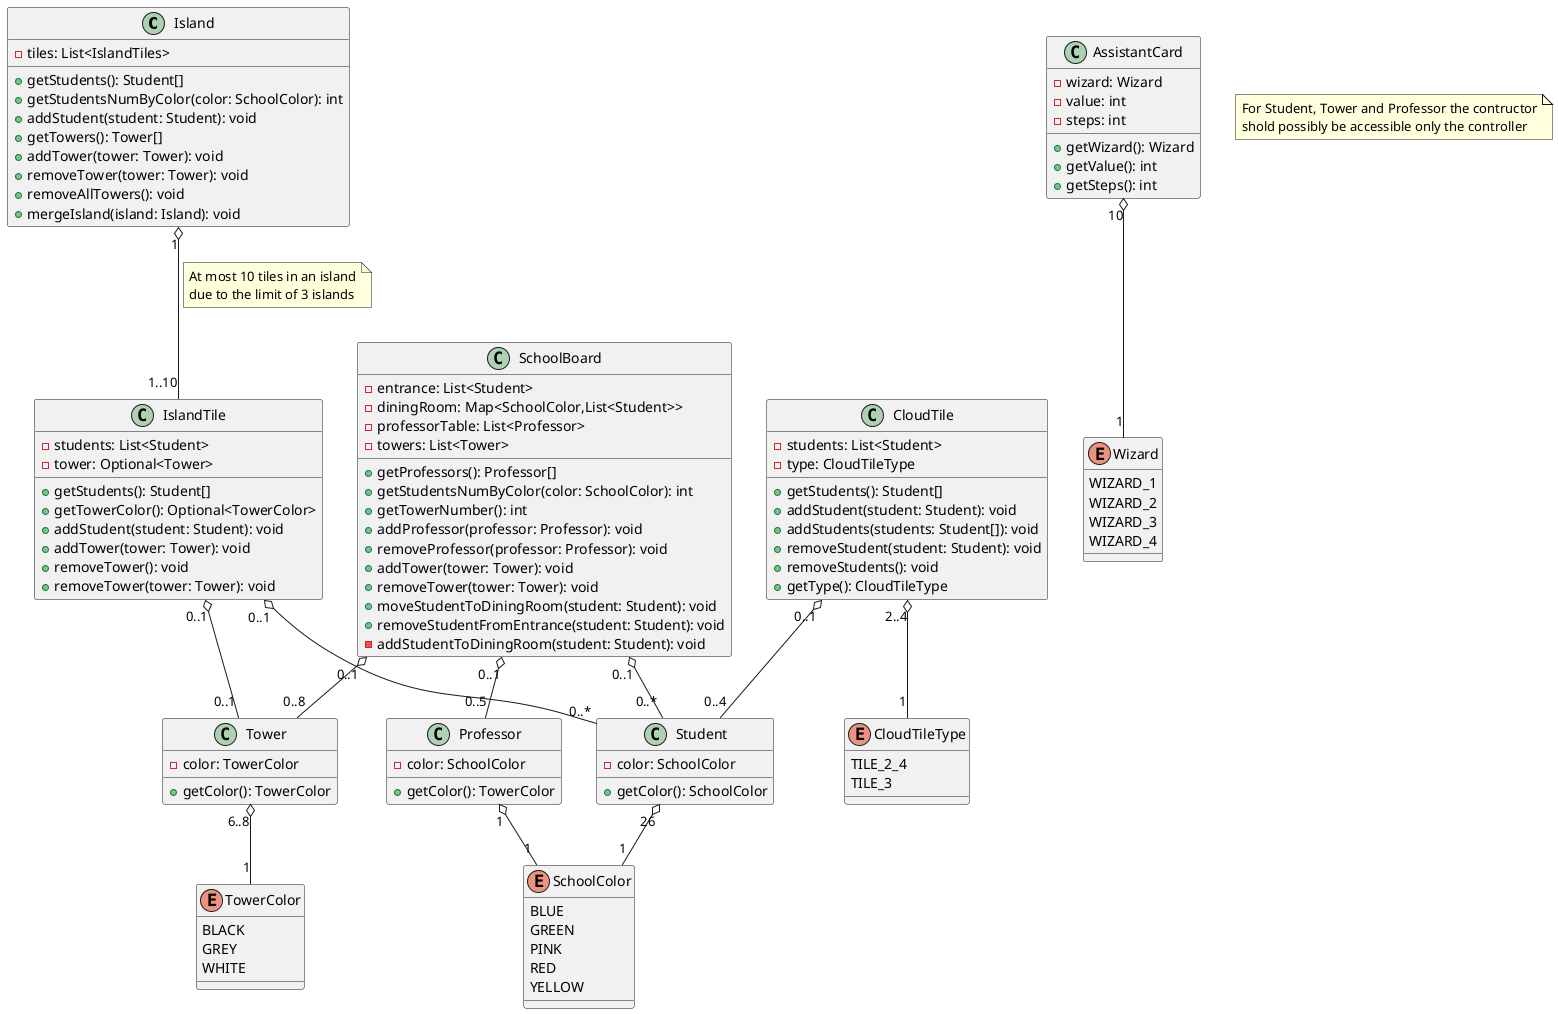 @startuml

class Island {
    -tiles: List<IslandTiles>
    +getStudents(): Student[]
    +getStudentsNumByColor(color: SchoolColor): int
    +addStudent(student: Student): void
    +getTowers(): Tower[]
    +addTower(tower: Tower): void
    +removeTower(tower: Tower): void
    +removeAllTowers(): void
    +mergeIsland(island: Island): void
}

class IslandTile {
    -students: List<Student>
    -tower: Optional<Tower>
    +getStudents(): Student[]
    +getTowerColor(): Optional<TowerColor>
    +addStudent(student: Student): void
    +addTower(tower: Tower): void
    +removeTower(): void
    +removeTower(tower: Tower): void
}

class Student {
    -color: SchoolColor
    +getColor(): SchoolColor
}

class Tower {
    -color: TowerColor
    +getColor(): TowerColor
}

class Professor {
    -color: SchoolColor
    +getColor(): TowerColor
}

enum SchoolColor {
    BLUE
    GREEN
    PINK
    RED
    YELLOW
}

enum TowerColor {
    BLACK
    GREY
    WHITE
}

class CloudTile {
    -students: List<Student>
    -type: CloudTileType
    +getStudents(): Student[]
    +addStudent(student: Student): void
    +addStudents(students: Student[]): void
    +removeStudent(student: Student): void
    +removeStudents(): void
    +getType(): CloudTileType
}

enum CloudTileType {
    TILE_2_4
    TILE_3
}

class AssistantCard {
    -wizard: Wizard
    -value: int
    -steps: int
    +getWizard(): Wizard
    +getValue(): int
    +getSteps(): int
}

enum Wizard {
    WIZARD_1
    WIZARD_2
    WIZARD_3
    WIZARD_4
}

class SchoolBoard {
    -entrance: List<Student>
    -diningRoom: Map<SchoolColor,List<Student>>
    -professorTable: List<Professor>
    -towers: List<Tower>
    +getProfessors(): Professor[]
    +getStudentsNumByColor(color: SchoolColor): int
    +getTowerNumber(): int
    +addProfessor(professor: Professor): void
    +removeProfessor(professor: Professor): void
    +addTower(tower: Tower): void
    +removeTower(tower: Tower): void
    +moveStudentToDiningRoom(student: Student): void
    +removeStudentFromEntrance(student: Student): void
    -addStudentToDiningRoom(student: Student): void
}

Island "1" o-- "1..10" IslandTile
note on link
At most 10 tiles in an island
due to the limit of 3 islands
end note

IslandTile "0..1" o-- "0..*" Student
IslandTile "0..1" o-- "0..1" Tower
Student "26" o-- "1" SchoolColor
Professor "1" o-- "1" SchoolColor
Tower "6..8" o-- "1" TowerColor
CloudTile "0..1" o-- "0..4" Student
CloudTile "2..4" o-- "1" CloudTileType
AssistantCard "10" o-- "1" Wizard
SchoolBoard "0..1" o-- "0..*" Student
SchoolBoard "0..1" o-- "0..5" Professor
SchoolBoard "0..1" o-- "0..8" Tower

note as N1
For Student, Tower and Professor the contructor
shold possibly be accessible only the controller
end note

@enduml